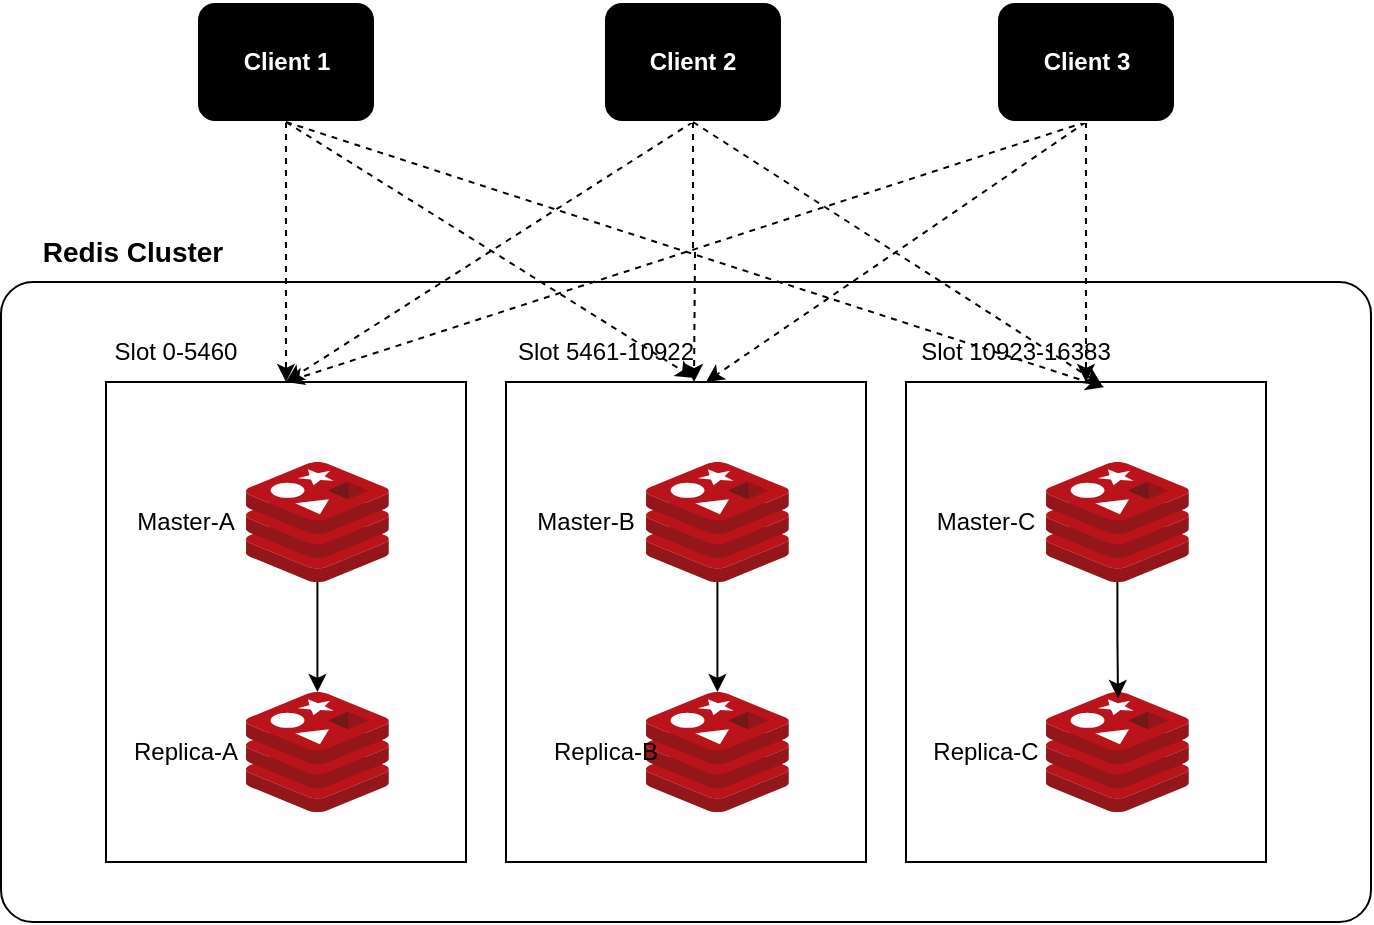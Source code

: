 <mxfile version="26.1.3">
  <diagram name="第 1 页" id="S6oLFyDK09IUJYJYNc0d">
    <mxGraphModel dx="1434" dy="833" grid="1" gridSize="10" guides="1" tooltips="1" connect="1" arrows="1" fold="1" page="1" pageScale="1" pageWidth="827" pageHeight="1169" math="0" shadow="0">
      <root>
        <mxCell id="0" />
        <mxCell id="1" parent="0" />
        <mxCell id="bwE3h9Y_H4zL6l7523vv-3" value="" style="rounded=1;whiteSpace=wrap;html=1;arcSize=5;" vertex="1" parent="1">
          <mxGeometry x="67.5" y="290" width="685" height="320" as="geometry" />
        </mxCell>
        <mxCell id="PF7ncsUSyslSpBPPcUuv-26" value="" style="rounded=0;whiteSpace=wrap;html=1;" parent="1" vertex="1">
          <mxGeometry x="520" y="340" width="180" height="240" as="geometry" />
        </mxCell>
        <mxCell id="PF7ncsUSyslSpBPPcUuv-25" value="" style="rounded=0;whiteSpace=wrap;html=1;" parent="1" vertex="1">
          <mxGeometry x="320" y="340" width="180" height="240" as="geometry" />
        </mxCell>
        <mxCell id="PF7ncsUSyslSpBPPcUuv-24" value="" style="rounded=0;whiteSpace=wrap;html=1;" parent="1" vertex="1">
          <mxGeometry x="120" y="340" width="180" height="240" as="geometry" />
        </mxCell>
        <mxCell id="PF7ncsUSyslSpBPPcUuv-15" style="edgeStyle=orthogonalEdgeStyle;rounded=0;orthogonalLoop=1;jettySize=auto;html=1;" parent="1" source="PF7ncsUSyslSpBPPcUuv-3" target="PF7ncsUSyslSpBPPcUuv-12" edge="1">
          <mxGeometry relative="1" as="geometry" />
        </mxCell>
        <mxCell id="PF7ncsUSyslSpBPPcUuv-3" value="" style="image;sketch=0;aspect=fixed;html=1;points=[];align=center;fontSize=12;image=img/lib/mscae/Cache_Redis_Product.svg;" parent="1" vertex="1">
          <mxGeometry x="190" y="380" width="71.42" height="60" as="geometry" />
        </mxCell>
        <mxCell id="PF7ncsUSyslSpBPPcUuv-16" style="edgeStyle=orthogonalEdgeStyle;rounded=0;orthogonalLoop=1;jettySize=auto;html=1;" parent="1" source="PF7ncsUSyslSpBPPcUuv-10" target="PF7ncsUSyslSpBPPcUuv-13" edge="1">
          <mxGeometry relative="1" as="geometry" />
        </mxCell>
        <mxCell id="PF7ncsUSyslSpBPPcUuv-10" value="" style="image;sketch=0;aspect=fixed;html=1;points=[];align=center;fontSize=12;image=img/lib/mscae/Cache_Redis_Product.svg;" parent="1" vertex="1">
          <mxGeometry x="390" y="380" width="71.42" height="60" as="geometry" />
        </mxCell>
        <mxCell id="PF7ncsUSyslSpBPPcUuv-11" value="" style="image;sketch=0;aspect=fixed;html=1;points=[];align=center;fontSize=12;image=img/lib/mscae/Cache_Redis_Product.svg;" parent="1" vertex="1">
          <mxGeometry x="590" y="380" width="71.42" height="60" as="geometry" />
        </mxCell>
        <mxCell id="PF7ncsUSyslSpBPPcUuv-12" value="" style="image;sketch=0;aspect=fixed;html=1;points=[];align=center;fontSize=12;image=img/lib/mscae/Cache_Redis_Product.svg;" parent="1" vertex="1">
          <mxGeometry x="190" y="495" width="71.42" height="60" as="geometry" />
        </mxCell>
        <mxCell id="PF7ncsUSyslSpBPPcUuv-13" value="" style="image;sketch=0;aspect=fixed;html=1;points=[];align=center;fontSize=12;image=img/lib/mscae/Cache_Redis_Product.svg;" parent="1" vertex="1">
          <mxGeometry x="390" y="495" width="71.42" height="60" as="geometry" />
        </mxCell>
        <mxCell id="PF7ncsUSyslSpBPPcUuv-14" value="" style="image;sketch=0;aspect=fixed;html=1;points=[];align=center;fontSize=12;image=img/lib/mscae/Cache_Redis_Product.svg;" parent="1" vertex="1">
          <mxGeometry x="590" y="495" width="71.42" height="60" as="geometry" />
        </mxCell>
        <mxCell id="PF7ncsUSyslSpBPPcUuv-17" style="edgeStyle=orthogonalEdgeStyle;rounded=0;orthogonalLoop=1;jettySize=auto;html=1;entryX=0.504;entryY=0.05;entryDx=0;entryDy=0;entryPerimeter=0;" parent="1" source="PF7ncsUSyslSpBPPcUuv-11" target="PF7ncsUSyslSpBPPcUuv-14" edge="1">
          <mxGeometry relative="1" as="geometry" />
        </mxCell>
        <mxCell id="PF7ncsUSyslSpBPPcUuv-18" value="Master-A" style="text;html=1;align=center;verticalAlign=middle;whiteSpace=wrap;rounded=0;" parent="1" vertex="1">
          <mxGeometry x="130" y="395" width="60" height="30" as="geometry" />
        </mxCell>
        <mxCell id="PF7ncsUSyslSpBPPcUuv-22" value="Master-B" style="text;html=1;align=center;verticalAlign=middle;whiteSpace=wrap;rounded=0;" parent="1" vertex="1">
          <mxGeometry x="330" y="395" width="60" height="30" as="geometry" />
        </mxCell>
        <mxCell id="PF7ncsUSyslSpBPPcUuv-23" value="Master-C" style="text;html=1;align=center;verticalAlign=middle;whiteSpace=wrap;rounded=0;" parent="1" vertex="1">
          <mxGeometry x="530" y="395" width="60" height="30" as="geometry" />
        </mxCell>
        <mxCell id="PF7ncsUSyslSpBPPcUuv-27" value="Replica-A" style="text;html=1;align=center;verticalAlign=middle;whiteSpace=wrap;rounded=0;" parent="1" vertex="1">
          <mxGeometry x="130" y="510" width="60" height="30" as="geometry" />
        </mxCell>
        <mxCell id="PF7ncsUSyslSpBPPcUuv-28" value="Replica-B" style="text;html=1;align=center;verticalAlign=middle;whiteSpace=wrap;rounded=0;" parent="1" vertex="1">
          <mxGeometry x="340" y="510" width="60" height="30" as="geometry" />
        </mxCell>
        <mxCell id="PF7ncsUSyslSpBPPcUuv-29" value="Replica-C" style="text;html=1;align=center;verticalAlign=middle;whiteSpace=wrap;rounded=0;" parent="1" vertex="1">
          <mxGeometry x="530" y="510" width="60" height="30" as="geometry" />
        </mxCell>
        <mxCell id="PF7ncsUSyslSpBPPcUuv-30" value="Slot 0-5460" style="text;html=1;align=center;verticalAlign=middle;whiteSpace=wrap;rounded=0;" parent="1" vertex="1">
          <mxGeometry x="120" y="310" width="70" height="30" as="geometry" />
        </mxCell>
        <mxCell id="PF7ncsUSyslSpBPPcUuv-31" value="Slot 5461-10922" style="text;html=1;align=center;verticalAlign=middle;whiteSpace=wrap;rounded=0;" parent="1" vertex="1">
          <mxGeometry x="320" y="310" width="100" height="30" as="geometry" />
        </mxCell>
        <mxCell id="PF7ncsUSyslSpBPPcUuv-32" value="Slot 10923-16383" style="text;html=1;align=center;verticalAlign=middle;whiteSpace=wrap;rounded=0;" parent="1" vertex="1">
          <mxGeometry x="520" y="310" width="110" height="30" as="geometry" />
        </mxCell>
        <mxCell id="PF7ncsUSyslSpBPPcUuv-38" style="edgeStyle=orthogonalEdgeStyle;rounded=0;orthogonalLoop=1;jettySize=auto;html=1;exitX=0.5;exitY=1;exitDx=0;exitDy=0;entryX=0.5;entryY=0;entryDx=0;entryDy=0;dashed=1;" parent="1" source="PF7ncsUSyslSpBPPcUuv-34" target="PF7ncsUSyslSpBPPcUuv-24" edge="1">
          <mxGeometry relative="1" as="geometry" />
        </mxCell>
        <mxCell id="PF7ncsUSyslSpBPPcUuv-34" value="Client 1" style="rounded=1;whiteSpace=wrap;html=1;fontStyle=1;fillColor=#000000;strokeColor=#FFFFFF;fontColor=#FFFFFF;" parent="1" vertex="1">
          <mxGeometry x="165.5" y="150" width="89" height="60" as="geometry" />
        </mxCell>
        <mxCell id="PF7ncsUSyslSpBPPcUuv-41" style="rounded=0;orthogonalLoop=1;jettySize=auto;html=1;exitX=0.5;exitY=1;exitDx=0;exitDy=0;entryX=0.5;entryY=0;entryDx=0;entryDy=0;dashed=1;" parent="1" source="PF7ncsUSyslSpBPPcUuv-35" target="PF7ncsUSyslSpBPPcUuv-24" edge="1">
          <mxGeometry relative="1" as="geometry" />
        </mxCell>
        <mxCell id="PF7ncsUSyslSpBPPcUuv-42" style="edgeStyle=orthogonalEdgeStyle;rounded=0;orthogonalLoop=1;jettySize=auto;html=1;exitX=0.5;exitY=1;exitDx=0;exitDy=0;dashed=1;" parent="1" source="PF7ncsUSyslSpBPPcUuv-35" edge="1">
          <mxGeometry relative="1" as="geometry">
            <mxPoint x="414" y="340" as="targetPoint" />
          </mxGeometry>
        </mxCell>
        <mxCell id="PF7ncsUSyslSpBPPcUuv-35" value="Client 2" style="rounded=1;whiteSpace=wrap;html=1;fontStyle=1;fillColor=#000000;strokeColor=#FFFFFF;fontColor=#FFFFFF;" parent="1" vertex="1">
          <mxGeometry x="369" y="150" width="89" height="60" as="geometry" />
        </mxCell>
        <mxCell id="PF7ncsUSyslSpBPPcUuv-44" style="rounded=0;orthogonalLoop=1;jettySize=auto;html=1;exitX=0.5;exitY=1;exitDx=0;exitDy=0;entryX=0.5;entryY=0;entryDx=0;entryDy=0;dashed=1;" parent="1" source="PF7ncsUSyslSpBPPcUuv-36" target="PF7ncsUSyslSpBPPcUuv-24" edge="1">
          <mxGeometry relative="1" as="geometry" />
        </mxCell>
        <mxCell id="PF7ncsUSyslSpBPPcUuv-45" style="rounded=0;orthogonalLoop=1;jettySize=auto;html=1;exitX=0.5;exitY=1;exitDx=0;exitDy=0;entryX=1;entryY=1;entryDx=0;entryDy=0;dashed=1;" parent="1" source="PF7ncsUSyslSpBPPcUuv-36" target="PF7ncsUSyslSpBPPcUuv-31" edge="1">
          <mxGeometry relative="1" as="geometry" />
        </mxCell>
        <mxCell id="PF7ncsUSyslSpBPPcUuv-46" style="edgeStyle=orthogonalEdgeStyle;rounded=0;orthogonalLoop=1;jettySize=auto;html=1;exitX=0.5;exitY=1;exitDx=0;exitDy=0;dashed=1;" parent="1" source="PF7ncsUSyslSpBPPcUuv-36" target="PF7ncsUSyslSpBPPcUuv-26" edge="1">
          <mxGeometry relative="1" as="geometry" />
        </mxCell>
        <mxCell id="PF7ncsUSyslSpBPPcUuv-36" value="Client 3" style="rounded=1;whiteSpace=wrap;html=1;fontStyle=1;fillColor=#000000;strokeColor=#FFFFFF;fontColor=#FFFFFF;" parent="1" vertex="1">
          <mxGeometry x="565.5" y="150" width="89" height="60" as="geometry" />
        </mxCell>
        <mxCell id="PF7ncsUSyslSpBPPcUuv-39" style="rounded=0;orthogonalLoop=1;jettySize=auto;html=1;exitX=0.5;exitY=1;exitDx=0;exitDy=0;entryX=0.94;entryY=0.933;entryDx=0;entryDy=0;entryPerimeter=0;dashed=1;" parent="1" source="PF7ncsUSyslSpBPPcUuv-34" target="PF7ncsUSyslSpBPPcUuv-31" edge="1">
          <mxGeometry relative="1" as="geometry" />
        </mxCell>
        <mxCell id="PF7ncsUSyslSpBPPcUuv-40" style="rounded=0;orthogonalLoop=1;jettySize=auto;html=1;exitX=0.5;exitY=1;exitDx=0;exitDy=0;entryX=0.55;entryY=0.011;entryDx=0;entryDy=0;entryPerimeter=0;dashed=1;" parent="1" source="PF7ncsUSyslSpBPPcUuv-34" target="PF7ncsUSyslSpBPPcUuv-26" edge="1">
          <mxGeometry relative="1" as="geometry" />
        </mxCell>
        <mxCell id="PF7ncsUSyslSpBPPcUuv-43" style="rounded=0;orthogonalLoop=1;jettySize=auto;html=1;exitX=0.5;exitY=1;exitDx=0;exitDy=0;entryX=0.544;entryY=0.007;entryDx=0;entryDy=0;entryPerimeter=0;dashed=1;" parent="1" source="PF7ncsUSyslSpBPPcUuv-35" target="PF7ncsUSyslSpBPPcUuv-26" edge="1">
          <mxGeometry relative="1" as="geometry" />
        </mxCell>
        <mxCell id="bwE3h9Y_H4zL6l7523vv-4" value="Redis Cluster" style="text;html=1;align=center;verticalAlign=middle;whiteSpace=wrap;rounded=0;fontStyle=1;fontSize=14;" vertex="1" parent="1">
          <mxGeometry x="75.5" y="260" width="114.5" height="30" as="geometry" />
        </mxCell>
      </root>
    </mxGraphModel>
  </diagram>
</mxfile>
